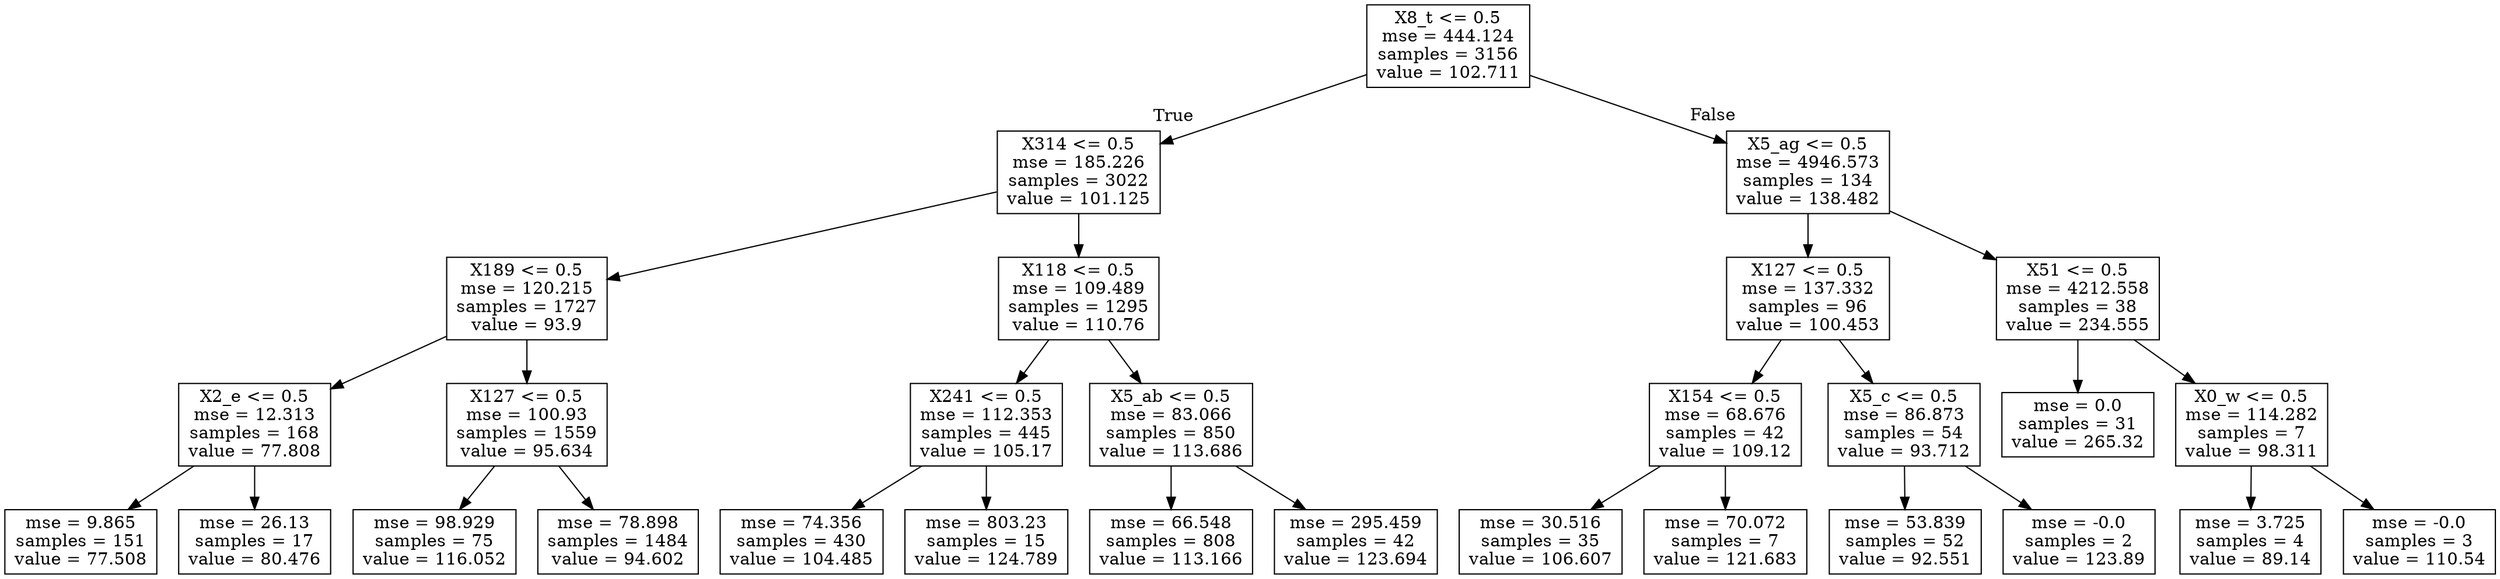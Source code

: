 digraph Tree {
node [shape=box] ;
0 [label="X8_t <= 0.5\nmse = 444.124\nsamples = 3156\nvalue = 102.711"] ;
1 [label="X314 <= 0.5\nmse = 185.226\nsamples = 3022\nvalue = 101.125"] ;
0 -> 1 [labeldistance=2.5, labelangle=45, headlabel="True"] ;
2 [label="X189 <= 0.5\nmse = 120.215\nsamples = 1727\nvalue = 93.9"] ;
1 -> 2 ;
3 [label="X2_e <= 0.5\nmse = 12.313\nsamples = 168\nvalue = 77.808"] ;
2 -> 3 ;
4 [label="mse = 9.865\nsamples = 151\nvalue = 77.508"] ;
3 -> 4 ;
5 [label="mse = 26.13\nsamples = 17\nvalue = 80.476"] ;
3 -> 5 ;
6 [label="X127 <= 0.5\nmse = 100.93\nsamples = 1559\nvalue = 95.634"] ;
2 -> 6 ;
7 [label="mse = 98.929\nsamples = 75\nvalue = 116.052"] ;
6 -> 7 ;
8 [label="mse = 78.898\nsamples = 1484\nvalue = 94.602"] ;
6 -> 8 ;
9 [label="X118 <= 0.5\nmse = 109.489\nsamples = 1295\nvalue = 110.76"] ;
1 -> 9 ;
10 [label="X241 <= 0.5\nmse = 112.353\nsamples = 445\nvalue = 105.17"] ;
9 -> 10 ;
11 [label="mse = 74.356\nsamples = 430\nvalue = 104.485"] ;
10 -> 11 ;
12 [label="mse = 803.23\nsamples = 15\nvalue = 124.789"] ;
10 -> 12 ;
13 [label="X5_ab <= 0.5\nmse = 83.066\nsamples = 850\nvalue = 113.686"] ;
9 -> 13 ;
14 [label="mse = 66.548\nsamples = 808\nvalue = 113.166"] ;
13 -> 14 ;
15 [label="mse = 295.459\nsamples = 42\nvalue = 123.694"] ;
13 -> 15 ;
16 [label="X5_ag <= 0.5\nmse = 4946.573\nsamples = 134\nvalue = 138.482"] ;
0 -> 16 [labeldistance=2.5, labelangle=-45, headlabel="False"] ;
17 [label="X127 <= 0.5\nmse = 137.332\nsamples = 96\nvalue = 100.453"] ;
16 -> 17 ;
18 [label="X154 <= 0.5\nmse = 68.676\nsamples = 42\nvalue = 109.12"] ;
17 -> 18 ;
19 [label="mse = 30.516\nsamples = 35\nvalue = 106.607"] ;
18 -> 19 ;
20 [label="mse = 70.072\nsamples = 7\nvalue = 121.683"] ;
18 -> 20 ;
21 [label="X5_c <= 0.5\nmse = 86.873\nsamples = 54\nvalue = 93.712"] ;
17 -> 21 ;
22 [label="mse = 53.839\nsamples = 52\nvalue = 92.551"] ;
21 -> 22 ;
23 [label="mse = -0.0\nsamples = 2\nvalue = 123.89"] ;
21 -> 23 ;
24 [label="X51 <= 0.5\nmse = 4212.558\nsamples = 38\nvalue = 234.555"] ;
16 -> 24 ;
25 [label="mse = 0.0\nsamples = 31\nvalue = 265.32"] ;
24 -> 25 ;
26 [label="X0_w <= 0.5\nmse = 114.282\nsamples = 7\nvalue = 98.311"] ;
24 -> 26 ;
27 [label="mse = 3.725\nsamples = 4\nvalue = 89.14"] ;
26 -> 27 ;
28 [label="mse = -0.0\nsamples = 3\nvalue = 110.54"] ;
26 -> 28 ;
}